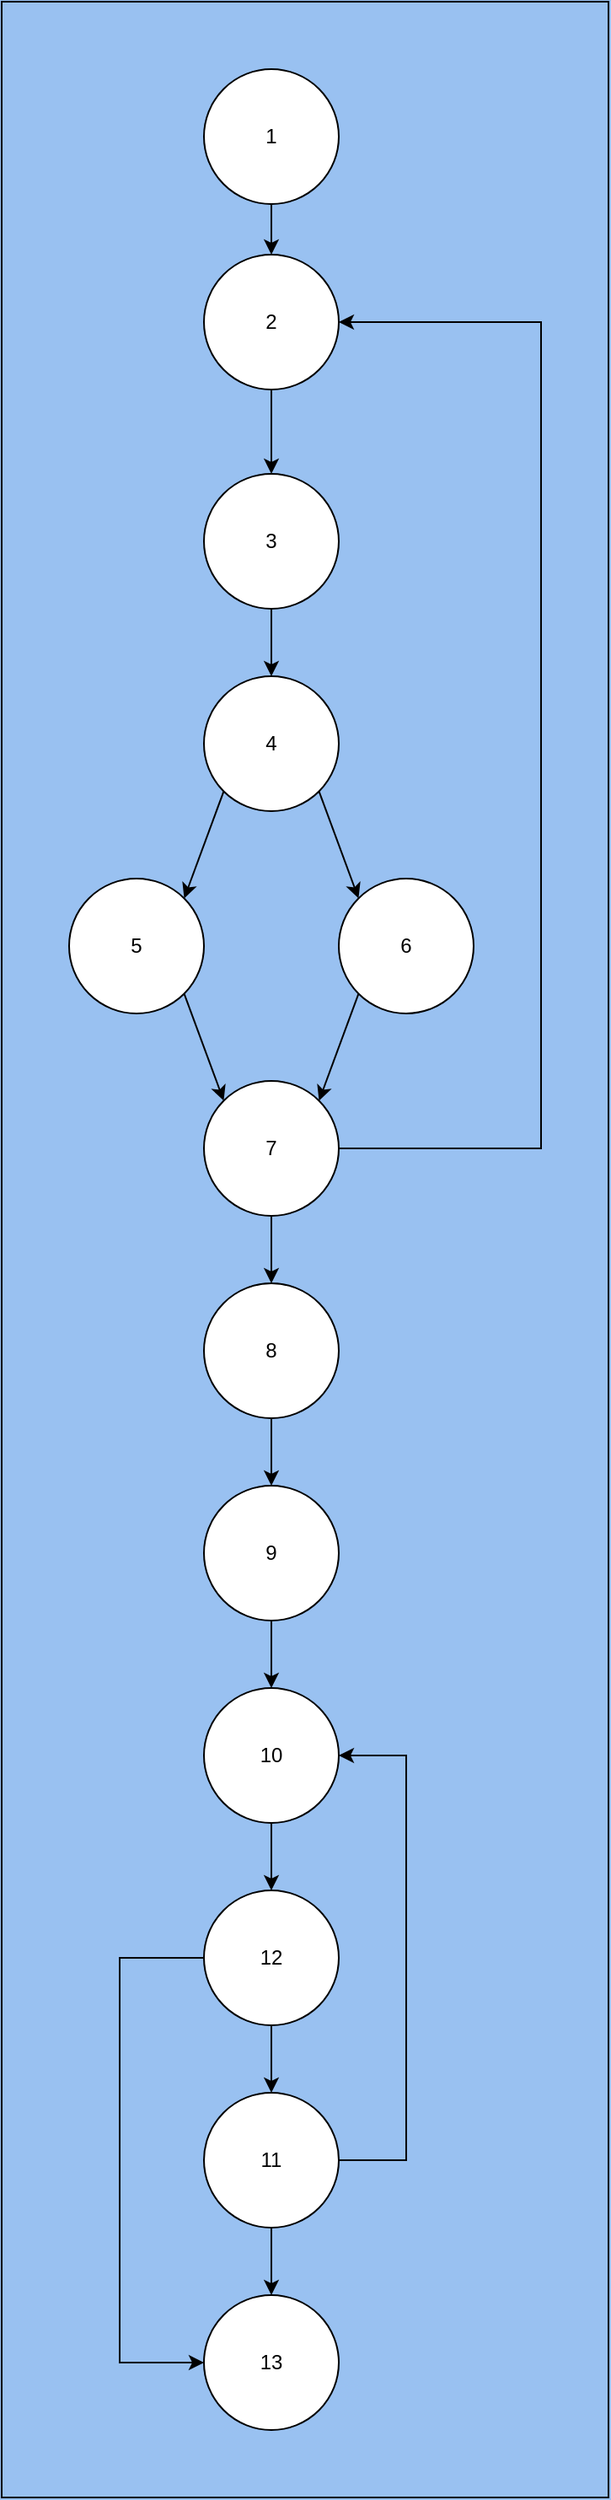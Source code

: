 <mxfile version="24.0.7" type="device">
  <diagram name="Página-1" id="mkVzRwRzhVgBVhrcnGo0">
    <mxGraphModel dx="2376" dy="1578" grid="1" gridSize="10" guides="1" tooltips="1" connect="1" arrows="1" fold="1" page="1" pageScale="1" pageWidth="827" pageHeight="1169" background="#99c1f1" math="0" shadow="0">
      <root>
        <mxCell id="0" />
        <mxCell id="1" parent="0" />
        <mxCell id="7pArmfMUh-JRox9DeEhV-14" style="edgeStyle=orthogonalEdgeStyle;rounded=0;orthogonalLoop=1;jettySize=auto;html=1;exitX=0.5;exitY=1;exitDx=0;exitDy=0;entryX=0.5;entryY=0;entryDx=0;entryDy=0;" edge="1" parent="1" source="7pArmfMUh-JRox9DeEhV-1" target="7pArmfMUh-JRox9DeEhV-2">
          <mxGeometry relative="1" as="geometry" />
        </mxCell>
        <mxCell id="7pArmfMUh-JRox9DeEhV-1" value="1" style="ellipse;whiteSpace=wrap;html=1;aspect=fixed;" vertex="1" parent="1">
          <mxGeometry x="360" y="40" width="80" height="80" as="geometry" />
        </mxCell>
        <mxCell id="7pArmfMUh-JRox9DeEhV-15" style="edgeStyle=orthogonalEdgeStyle;rounded=0;orthogonalLoop=1;jettySize=auto;html=1;exitX=0.5;exitY=1;exitDx=0;exitDy=0;entryX=0.5;entryY=0;entryDx=0;entryDy=0;" edge="1" parent="1" source="7pArmfMUh-JRox9DeEhV-2" target="7pArmfMUh-JRox9DeEhV-3">
          <mxGeometry relative="1" as="geometry" />
        </mxCell>
        <mxCell id="7pArmfMUh-JRox9DeEhV-2" value="2" style="ellipse;whiteSpace=wrap;html=1;aspect=fixed;" vertex="1" parent="1">
          <mxGeometry x="360" y="150" width="80" height="80" as="geometry" />
        </mxCell>
        <mxCell id="7pArmfMUh-JRox9DeEhV-17" style="edgeStyle=orthogonalEdgeStyle;rounded=0;orthogonalLoop=1;jettySize=auto;html=1;exitX=0.5;exitY=1;exitDx=0;exitDy=0;" edge="1" parent="1" source="7pArmfMUh-JRox9DeEhV-3" target="7pArmfMUh-JRox9DeEhV-4">
          <mxGeometry relative="1" as="geometry" />
        </mxCell>
        <mxCell id="7pArmfMUh-JRox9DeEhV-3" value="3" style="ellipse;whiteSpace=wrap;html=1;aspect=fixed;" vertex="1" parent="1">
          <mxGeometry x="360" y="280" width="80" height="80" as="geometry" />
        </mxCell>
        <mxCell id="7pArmfMUh-JRox9DeEhV-18" style="rounded=0;orthogonalLoop=1;jettySize=auto;html=1;exitX=0;exitY=1;exitDx=0;exitDy=0;entryX=1;entryY=0;entryDx=0;entryDy=0;" edge="1" parent="1" source="7pArmfMUh-JRox9DeEhV-4" target="7pArmfMUh-JRox9DeEhV-6">
          <mxGeometry relative="1" as="geometry" />
        </mxCell>
        <mxCell id="7pArmfMUh-JRox9DeEhV-19" style="rounded=0;orthogonalLoop=1;jettySize=auto;html=1;exitX=1;exitY=1;exitDx=0;exitDy=0;entryX=0;entryY=0;entryDx=0;entryDy=0;" edge="1" parent="1" source="7pArmfMUh-JRox9DeEhV-4" target="7pArmfMUh-JRox9DeEhV-5">
          <mxGeometry relative="1" as="geometry" />
        </mxCell>
        <mxCell id="7pArmfMUh-JRox9DeEhV-4" value="4" style="ellipse;whiteSpace=wrap;html=1;aspect=fixed;" vertex="1" parent="1">
          <mxGeometry x="360" y="400" width="80" height="80" as="geometry" />
        </mxCell>
        <mxCell id="7pArmfMUh-JRox9DeEhV-21" style="rounded=0;orthogonalLoop=1;jettySize=auto;html=1;exitX=0;exitY=1;exitDx=0;exitDy=0;entryX=1;entryY=0;entryDx=0;entryDy=0;" edge="1" parent="1" source="7pArmfMUh-JRox9DeEhV-5" target="7pArmfMUh-JRox9DeEhV-7">
          <mxGeometry relative="1" as="geometry" />
        </mxCell>
        <mxCell id="7pArmfMUh-JRox9DeEhV-5" value="6" style="ellipse;whiteSpace=wrap;html=1;aspect=fixed;" vertex="1" parent="1">
          <mxGeometry x="440" y="520" width="80" height="80" as="geometry" />
        </mxCell>
        <mxCell id="7pArmfMUh-JRox9DeEhV-22" style="rounded=0;orthogonalLoop=1;jettySize=auto;html=1;exitX=1;exitY=1;exitDx=0;exitDy=0;entryX=0;entryY=0;entryDx=0;entryDy=0;" edge="1" parent="1" source="7pArmfMUh-JRox9DeEhV-6" target="7pArmfMUh-JRox9DeEhV-7">
          <mxGeometry relative="1" as="geometry" />
        </mxCell>
        <mxCell id="7pArmfMUh-JRox9DeEhV-6" value="5" style="ellipse;whiteSpace=wrap;html=1;aspect=fixed;" vertex="1" parent="1">
          <mxGeometry x="280" y="520" width="80" height="80" as="geometry" />
        </mxCell>
        <mxCell id="7pArmfMUh-JRox9DeEhV-23" style="edgeStyle=orthogonalEdgeStyle;rounded=0;orthogonalLoop=1;jettySize=auto;html=1;exitX=0.5;exitY=1;exitDx=0;exitDy=0;entryX=0.5;entryY=0;entryDx=0;entryDy=0;" edge="1" parent="1" source="7pArmfMUh-JRox9DeEhV-7" target="7pArmfMUh-JRox9DeEhV-8">
          <mxGeometry relative="1" as="geometry" />
        </mxCell>
        <mxCell id="7pArmfMUh-JRox9DeEhV-29" style="edgeStyle=orthogonalEdgeStyle;rounded=0;orthogonalLoop=1;jettySize=auto;html=1;exitX=1;exitY=0.5;exitDx=0;exitDy=0;entryX=1;entryY=0.5;entryDx=0;entryDy=0;" edge="1" parent="1" source="7pArmfMUh-JRox9DeEhV-7" target="7pArmfMUh-JRox9DeEhV-2">
          <mxGeometry relative="1" as="geometry">
            <Array as="points">
              <mxPoint x="560" y="680" />
              <mxPoint x="560" y="190" />
            </Array>
          </mxGeometry>
        </mxCell>
        <mxCell id="7pArmfMUh-JRox9DeEhV-7" value="7" style="ellipse;whiteSpace=wrap;html=1;aspect=fixed;" vertex="1" parent="1">
          <mxGeometry x="360" y="640" width="80" height="80" as="geometry" />
        </mxCell>
        <mxCell id="7pArmfMUh-JRox9DeEhV-24" style="edgeStyle=orthogonalEdgeStyle;rounded=0;orthogonalLoop=1;jettySize=auto;html=1;exitX=0.5;exitY=1;exitDx=0;exitDy=0;" edge="1" parent="1" source="7pArmfMUh-JRox9DeEhV-8" target="7pArmfMUh-JRox9DeEhV-9">
          <mxGeometry relative="1" as="geometry" />
        </mxCell>
        <mxCell id="7pArmfMUh-JRox9DeEhV-8" value="8" style="ellipse;whiteSpace=wrap;html=1;aspect=fixed;" vertex="1" parent="1">
          <mxGeometry x="360" y="760" width="80" height="80" as="geometry" />
        </mxCell>
        <mxCell id="7pArmfMUh-JRox9DeEhV-25" style="edgeStyle=orthogonalEdgeStyle;rounded=0;orthogonalLoop=1;jettySize=auto;html=1;exitX=0.5;exitY=1;exitDx=0;exitDy=0;" edge="1" parent="1" source="7pArmfMUh-JRox9DeEhV-9" target="7pArmfMUh-JRox9DeEhV-10">
          <mxGeometry relative="1" as="geometry" />
        </mxCell>
        <mxCell id="7pArmfMUh-JRox9DeEhV-9" value="9" style="ellipse;whiteSpace=wrap;html=1;aspect=fixed;" vertex="1" parent="1">
          <mxGeometry x="360" y="880" width="80" height="80" as="geometry" />
        </mxCell>
        <mxCell id="7pArmfMUh-JRox9DeEhV-26" style="edgeStyle=orthogonalEdgeStyle;rounded=0;orthogonalLoop=1;jettySize=auto;html=1;exitX=0.5;exitY=1;exitDx=0;exitDy=0;" edge="1" parent="1" source="7pArmfMUh-JRox9DeEhV-10" target="7pArmfMUh-JRox9DeEhV-11">
          <mxGeometry relative="1" as="geometry" />
        </mxCell>
        <mxCell id="7pArmfMUh-JRox9DeEhV-10" value="10" style="ellipse;whiteSpace=wrap;html=1;aspect=fixed;" vertex="1" parent="1">
          <mxGeometry x="360" y="1000" width="80" height="80" as="geometry" />
        </mxCell>
        <mxCell id="7pArmfMUh-JRox9DeEhV-27" style="edgeStyle=orthogonalEdgeStyle;rounded=0;orthogonalLoop=1;jettySize=auto;html=1;exitX=0.5;exitY=1;exitDx=0;exitDy=0;entryX=0.5;entryY=0;entryDx=0;entryDy=0;" edge="1" parent="1" source="7pArmfMUh-JRox9DeEhV-11" target="7pArmfMUh-JRox9DeEhV-12">
          <mxGeometry relative="1" as="geometry" />
        </mxCell>
        <mxCell id="7pArmfMUh-JRox9DeEhV-32" style="edgeStyle=orthogonalEdgeStyle;rounded=0;orthogonalLoop=1;jettySize=auto;html=1;exitX=0;exitY=0.5;exitDx=0;exitDy=0;entryX=0;entryY=0.5;entryDx=0;entryDy=0;" edge="1" parent="1" source="7pArmfMUh-JRox9DeEhV-11" target="7pArmfMUh-JRox9DeEhV-13">
          <mxGeometry relative="1" as="geometry">
            <Array as="points">
              <mxPoint x="310" y="1160" />
              <mxPoint x="310" y="1400" />
            </Array>
          </mxGeometry>
        </mxCell>
        <mxCell id="7pArmfMUh-JRox9DeEhV-11" value="12" style="ellipse;whiteSpace=wrap;html=1;aspect=fixed;" vertex="1" parent="1">
          <mxGeometry x="360" y="1120" width="80" height="80" as="geometry" />
        </mxCell>
        <mxCell id="7pArmfMUh-JRox9DeEhV-28" style="edgeStyle=orthogonalEdgeStyle;rounded=0;orthogonalLoop=1;jettySize=auto;html=1;exitX=0.5;exitY=1;exitDx=0;exitDy=0;entryX=0.5;entryY=0;entryDx=0;entryDy=0;" edge="1" parent="1" source="7pArmfMUh-JRox9DeEhV-12" target="7pArmfMUh-JRox9DeEhV-13">
          <mxGeometry relative="1" as="geometry" />
        </mxCell>
        <mxCell id="7pArmfMUh-JRox9DeEhV-31" style="edgeStyle=orthogonalEdgeStyle;rounded=0;orthogonalLoop=1;jettySize=auto;html=1;exitX=1;exitY=0.5;exitDx=0;exitDy=0;entryX=1;entryY=0.5;entryDx=0;entryDy=0;" edge="1" parent="1" source="7pArmfMUh-JRox9DeEhV-12" target="7pArmfMUh-JRox9DeEhV-10">
          <mxGeometry relative="1" as="geometry">
            <Array as="points">
              <mxPoint x="480" y="1280" />
              <mxPoint x="480" y="1040" />
            </Array>
          </mxGeometry>
        </mxCell>
        <mxCell id="7pArmfMUh-JRox9DeEhV-12" value="11" style="ellipse;whiteSpace=wrap;html=1;aspect=fixed;" vertex="1" parent="1">
          <mxGeometry x="360" y="1240" width="80" height="80" as="geometry" />
        </mxCell>
        <mxCell id="7pArmfMUh-JRox9DeEhV-13" value="13" style="ellipse;whiteSpace=wrap;html=1;aspect=fixed;" vertex="1" parent="1">
          <mxGeometry x="360" y="1360" width="80" height="80" as="geometry" />
        </mxCell>
        <mxCell id="7pArmfMUh-JRox9DeEhV-33" value="" style="rounded=0;whiteSpace=wrap;html=1;fillColor=none;" vertex="1" parent="1">
          <mxGeometry x="240" width="360" height="1480" as="geometry" />
        </mxCell>
      </root>
    </mxGraphModel>
  </diagram>
</mxfile>
